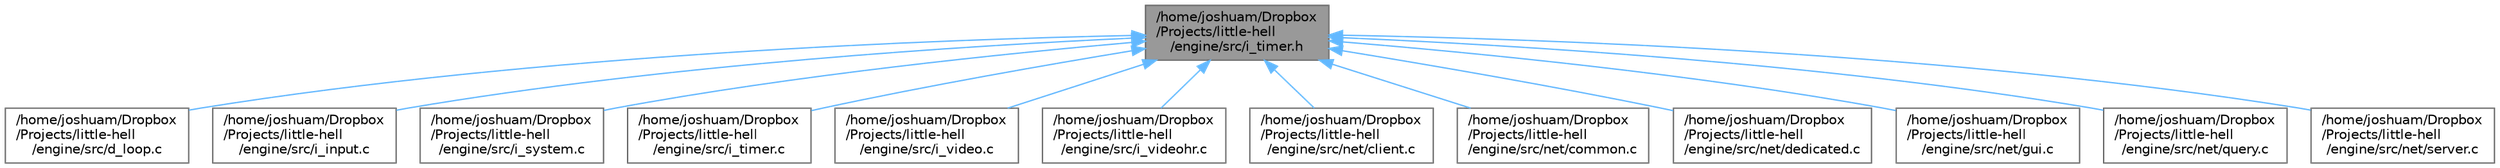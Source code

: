 digraph "/home/joshuam/Dropbox/Projects/little-hell/engine/src/i_timer.h"
{
 // LATEX_PDF_SIZE
  bgcolor="transparent";
  edge [fontname=Helvetica,fontsize=10,labelfontname=Helvetica,labelfontsize=10];
  node [fontname=Helvetica,fontsize=10,shape=box,height=0.2,width=0.4];
  Node1 [label="/home/joshuam/Dropbox\l/Projects/little-hell\l/engine/src/i_timer.h",height=0.2,width=0.4,color="gray40", fillcolor="grey60", style="filled", fontcolor="black",tooltip=" "];
  Node1 -> Node2 [dir="back",color="steelblue1",style="solid"];
  Node2 [label="/home/joshuam/Dropbox\l/Projects/little-hell\l/engine/src/d_loop.c",height=0.2,width=0.4,color="grey40", fillcolor="white", style="filled",URL="$d__loop_8c.html",tooltip=" "];
  Node1 -> Node3 [dir="back",color="steelblue1",style="solid"];
  Node3 [label="/home/joshuam/Dropbox\l/Projects/little-hell\l/engine/src/i_input.c",height=0.2,width=0.4,color="grey40", fillcolor="white", style="filled",URL="$i__input_8c.html",tooltip=" "];
  Node1 -> Node4 [dir="back",color="steelblue1",style="solid"];
  Node4 [label="/home/joshuam/Dropbox\l/Projects/little-hell\l/engine/src/i_system.c",height=0.2,width=0.4,color="grey40", fillcolor="white", style="filled",URL="$i__system_8c.html",tooltip=" "];
  Node1 -> Node5 [dir="back",color="steelblue1",style="solid"];
  Node5 [label="/home/joshuam/Dropbox\l/Projects/little-hell\l/engine/src/i_timer.c",height=0.2,width=0.4,color="grey40", fillcolor="white", style="filled",URL="$i__timer_8c.html",tooltip=" "];
  Node1 -> Node6 [dir="back",color="steelblue1",style="solid"];
  Node6 [label="/home/joshuam/Dropbox\l/Projects/little-hell\l/engine/src/i_video.c",height=0.2,width=0.4,color="grey40", fillcolor="white", style="filled",URL="$i__video_8c.html",tooltip=" "];
  Node1 -> Node7 [dir="back",color="steelblue1",style="solid"];
  Node7 [label="/home/joshuam/Dropbox\l/Projects/little-hell\l/engine/src/i_videohr.c",height=0.2,width=0.4,color="grey40", fillcolor="white", style="filled",URL="$i__videohr_8c.html",tooltip=" "];
  Node1 -> Node8 [dir="back",color="steelblue1",style="solid"];
  Node8 [label="/home/joshuam/Dropbox\l/Projects/little-hell\l/engine/src/net/client.c",height=0.2,width=0.4,color="grey40", fillcolor="white", style="filled",URL="$client_8c.html",tooltip=" "];
  Node1 -> Node9 [dir="back",color="steelblue1",style="solid"];
  Node9 [label="/home/joshuam/Dropbox\l/Projects/little-hell\l/engine/src/net/common.c",height=0.2,width=0.4,color="grey40", fillcolor="white", style="filled",URL="$common_8c.html",tooltip=" "];
  Node1 -> Node10 [dir="back",color="steelblue1",style="solid"];
  Node10 [label="/home/joshuam/Dropbox\l/Projects/little-hell\l/engine/src/net/dedicated.c",height=0.2,width=0.4,color="grey40", fillcolor="white", style="filled",URL="$dedicated_8c.html",tooltip=" "];
  Node1 -> Node11 [dir="back",color="steelblue1",style="solid"];
  Node11 [label="/home/joshuam/Dropbox\l/Projects/little-hell\l/engine/src/net/gui.c",height=0.2,width=0.4,color="grey40", fillcolor="white", style="filled",URL="$gui_8c.html",tooltip=" "];
  Node1 -> Node12 [dir="back",color="steelblue1",style="solid"];
  Node12 [label="/home/joshuam/Dropbox\l/Projects/little-hell\l/engine/src/net/query.c",height=0.2,width=0.4,color="grey40", fillcolor="white", style="filled",URL="$query_8c.html",tooltip=" "];
  Node1 -> Node13 [dir="back",color="steelblue1",style="solid"];
  Node13 [label="/home/joshuam/Dropbox\l/Projects/little-hell\l/engine/src/net/server.c",height=0.2,width=0.4,color="grey40", fillcolor="white", style="filled",URL="$server_8c.html",tooltip=" "];
}
